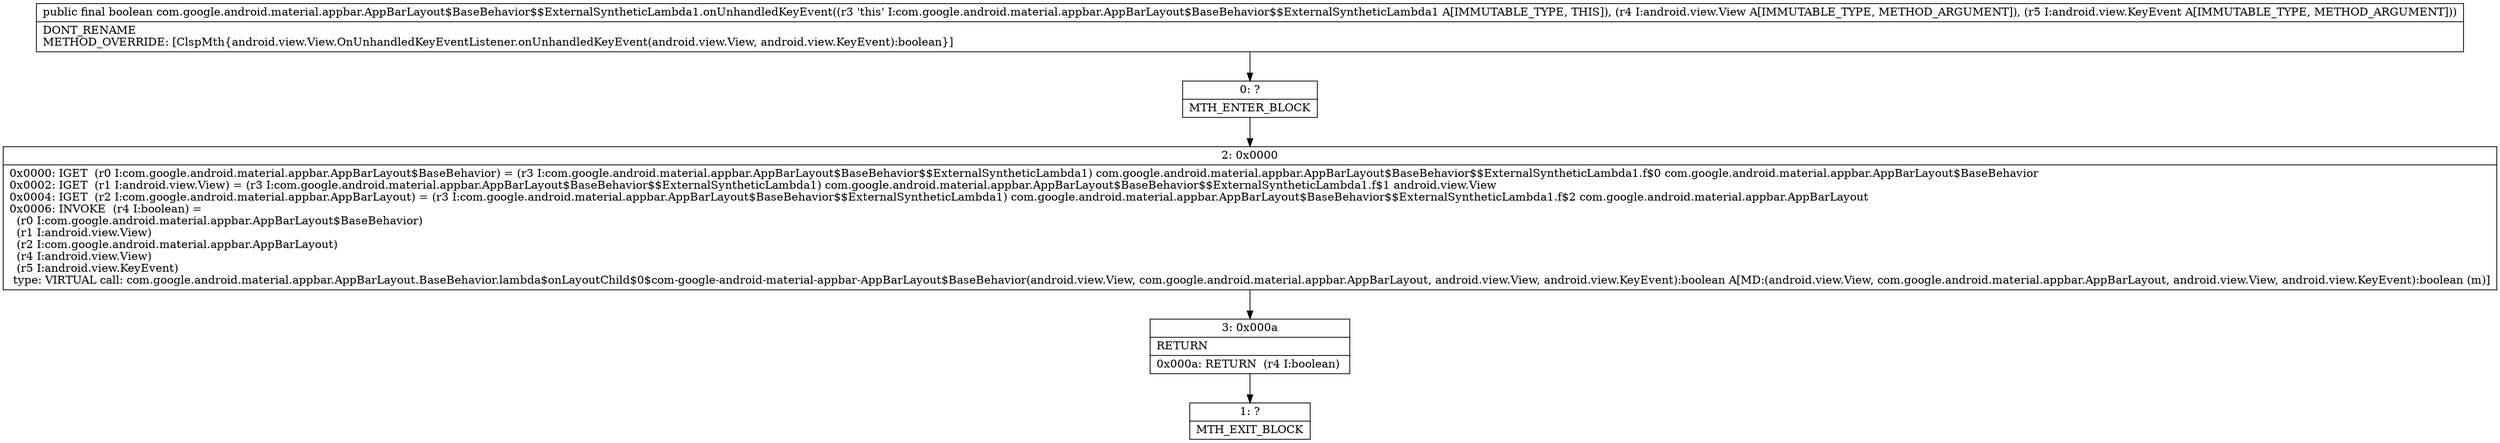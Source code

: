 digraph "CFG forcom.google.android.material.appbar.AppBarLayout$BaseBehavior$$ExternalSyntheticLambda1.onUnhandledKeyEvent(Landroid\/view\/View;Landroid\/view\/KeyEvent;)Z" {
Node_0 [shape=record,label="{0\:\ ?|MTH_ENTER_BLOCK\l}"];
Node_2 [shape=record,label="{2\:\ 0x0000|0x0000: IGET  (r0 I:com.google.android.material.appbar.AppBarLayout$BaseBehavior) = (r3 I:com.google.android.material.appbar.AppBarLayout$BaseBehavior$$ExternalSyntheticLambda1) com.google.android.material.appbar.AppBarLayout$BaseBehavior$$ExternalSyntheticLambda1.f$0 com.google.android.material.appbar.AppBarLayout$BaseBehavior \l0x0002: IGET  (r1 I:android.view.View) = (r3 I:com.google.android.material.appbar.AppBarLayout$BaseBehavior$$ExternalSyntheticLambda1) com.google.android.material.appbar.AppBarLayout$BaseBehavior$$ExternalSyntheticLambda1.f$1 android.view.View \l0x0004: IGET  (r2 I:com.google.android.material.appbar.AppBarLayout) = (r3 I:com.google.android.material.appbar.AppBarLayout$BaseBehavior$$ExternalSyntheticLambda1) com.google.android.material.appbar.AppBarLayout$BaseBehavior$$ExternalSyntheticLambda1.f$2 com.google.android.material.appbar.AppBarLayout \l0x0006: INVOKE  (r4 I:boolean) = \l  (r0 I:com.google.android.material.appbar.AppBarLayout$BaseBehavior)\l  (r1 I:android.view.View)\l  (r2 I:com.google.android.material.appbar.AppBarLayout)\l  (r4 I:android.view.View)\l  (r5 I:android.view.KeyEvent)\l type: VIRTUAL call: com.google.android.material.appbar.AppBarLayout.BaseBehavior.lambda$onLayoutChild$0$com\-google\-android\-material\-appbar\-AppBarLayout$BaseBehavior(android.view.View, com.google.android.material.appbar.AppBarLayout, android.view.View, android.view.KeyEvent):boolean A[MD:(android.view.View, com.google.android.material.appbar.AppBarLayout, android.view.View, android.view.KeyEvent):boolean (m)]\l}"];
Node_3 [shape=record,label="{3\:\ 0x000a|RETURN\l|0x000a: RETURN  (r4 I:boolean) \l}"];
Node_1 [shape=record,label="{1\:\ ?|MTH_EXIT_BLOCK\l}"];
MethodNode[shape=record,label="{public final boolean com.google.android.material.appbar.AppBarLayout$BaseBehavior$$ExternalSyntheticLambda1.onUnhandledKeyEvent((r3 'this' I:com.google.android.material.appbar.AppBarLayout$BaseBehavior$$ExternalSyntheticLambda1 A[IMMUTABLE_TYPE, THIS]), (r4 I:android.view.View A[IMMUTABLE_TYPE, METHOD_ARGUMENT]), (r5 I:android.view.KeyEvent A[IMMUTABLE_TYPE, METHOD_ARGUMENT]))  | DONT_RENAME\lMETHOD_OVERRIDE: [ClspMth\{android.view.View.OnUnhandledKeyEventListener.onUnhandledKeyEvent(android.view.View, android.view.KeyEvent):boolean\}]\l}"];
MethodNode -> Node_0;Node_0 -> Node_2;
Node_2 -> Node_3;
Node_3 -> Node_1;
}

